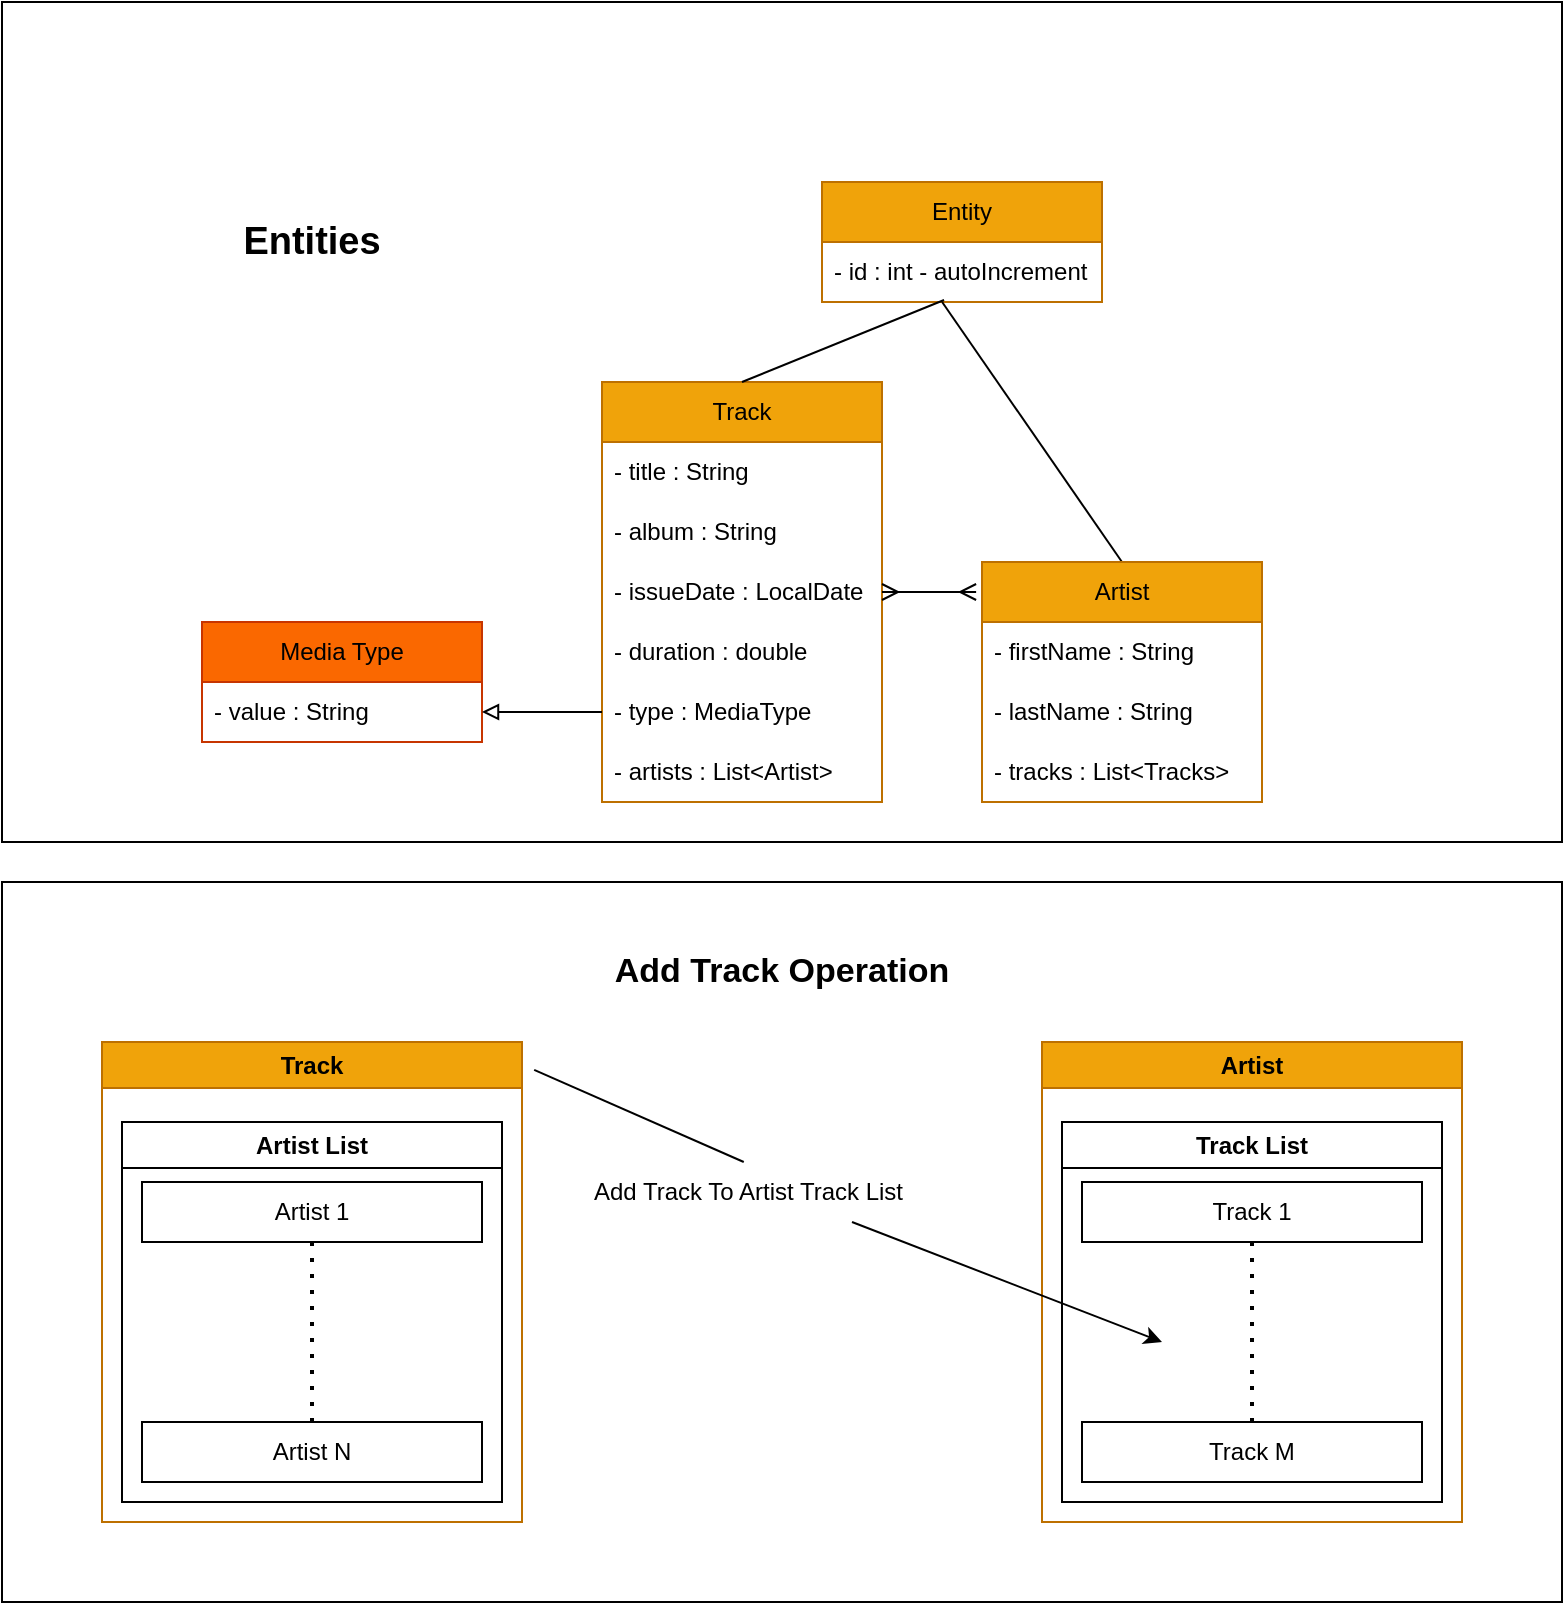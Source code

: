 <mxfile version="20.5.3" type="embed" pages="2"><diagram id="96pIlMV2filGnf8VN1NU" name="Model"><mxGraphModel dx="1073" dy="473" grid="1" gridSize="10" guides="1" tooltips="1" connect="1" arrows="1" fold="1" page="1" pageScale="1" pageWidth="850" pageHeight="1100" math="0" shadow="0"><root><mxCell id="0"/><mxCell id="1" parent="0"/><mxCell id="93" value="" style="rounded=0;whiteSpace=wrap;html=1;fontSize=17;" parent="1" vertex="1"><mxGeometry x="20" y="40" width="780" height="420" as="geometry"/></mxCell><mxCell id="92" value="" style="rounded=0;whiteSpace=wrap;html=1;fontSize=17;" parent="1" vertex="1"><mxGeometry x="20" y="480" width="780" height="360" as="geometry"/></mxCell><mxCell id="3" value="Track" style="swimlane;fontStyle=0;childLayout=stackLayout;horizontal=1;startSize=30;horizontalStack=0;resizeParent=1;resizeParentMax=0;resizeLast=0;collapsible=1;marginBottom=0;whiteSpace=wrap;html=1;fillColor=#f0a30a;fontColor=#000000;strokeColor=#BD7000;" parent="1" vertex="1"><mxGeometry x="320" y="230" width="140" height="210" as="geometry"/></mxCell><mxCell id="4" value="- title : String" style="text;strokeColor=none;fillColor=none;align=left;verticalAlign=middle;spacingLeft=4;spacingRight=4;overflow=hidden;points=[[0,0.5],[1,0.5]];portConstraint=eastwest;rotatable=0;whiteSpace=wrap;html=1;" parent="3" vertex="1"><mxGeometry y="30" width="140" height="30" as="geometry"/></mxCell><mxCell id="5" value="- album : String" style="text;strokeColor=none;fillColor=none;align=left;verticalAlign=middle;spacingLeft=4;spacingRight=4;overflow=hidden;points=[[0,0.5],[1,0.5]];portConstraint=eastwest;rotatable=0;whiteSpace=wrap;html=1;" parent="3" vertex="1"><mxGeometry y="60" width="140" height="30" as="geometry"/></mxCell><mxCell id="7" value="- issueDate : LocalDate" style="text;strokeColor=none;fillColor=none;align=left;verticalAlign=middle;spacingLeft=4;spacingRight=4;overflow=hidden;points=[[0,0.5],[1,0.5]];portConstraint=eastwest;rotatable=0;whiteSpace=wrap;html=1;" parent="3" vertex="1"><mxGeometry y="90" width="140" height="30" as="geometry"/></mxCell><mxCell id="9" value="- duration : double" style="text;strokeColor=none;fillColor=none;align=left;verticalAlign=middle;spacingLeft=4;spacingRight=4;overflow=hidden;points=[[0,0.5],[1,0.5]];portConstraint=eastwest;rotatable=0;whiteSpace=wrap;html=1;" parent="3" vertex="1"><mxGeometry y="120" width="140" height="30" as="geometry"/></mxCell><mxCell id="10" value="- type : MediaType" style="text;strokeColor=none;fillColor=none;align=left;verticalAlign=middle;spacingLeft=4;spacingRight=4;overflow=hidden;points=[[0,0.5],[1,0.5]];portConstraint=eastwest;rotatable=0;whiteSpace=wrap;html=1;" parent="3" vertex="1"><mxGeometry y="150" width="140" height="30" as="geometry"/></mxCell><mxCell id="65" value="- artists : List&amp;lt;Artist&amp;gt;" style="text;strokeColor=none;fillColor=none;align=left;verticalAlign=middle;spacingLeft=4;spacingRight=4;overflow=hidden;points=[[0,0.5],[1,0.5]];portConstraint=eastwest;rotatable=0;whiteSpace=wrap;html=1;" parent="3" vertex="1"><mxGeometry y="180" width="140" height="30" as="geometry"/></mxCell><mxCell id="19" value="Entity" style="swimlane;fontStyle=0;childLayout=stackLayout;horizontal=1;startSize=30;horizontalStack=0;resizeParent=1;resizeParentMax=0;resizeLast=0;collapsible=1;marginBottom=0;whiteSpace=wrap;html=1;fillColor=#f0a30a;fontColor=#000000;strokeColor=#BD7000;" parent="1" vertex="1"><mxGeometry x="430" y="130" width="140" height="60" as="geometry"/></mxCell><mxCell id="20" value="- id : int - autoIncrement" style="text;strokeColor=none;fillColor=none;align=left;verticalAlign=middle;spacingLeft=4;spacingRight=4;overflow=hidden;points=[[0,0.5],[1,0.5]];portConstraint=eastwest;rotatable=0;whiteSpace=wrap;html=1;" parent="19" vertex="1"><mxGeometry y="30" width="140" height="30" as="geometry"/></mxCell><mxCell id="27" value="Media Type" style="swimlane;fontStyle=0;childLayout=stackLayout;horizontal=1;startSize=30;horizontalStack=0;resizeParent=1;resizeParentMax=0;resizeLast=0;collapsible=1;marginBottom=0;whiteSpace=wrap;html=1;fillColor=#fa6800;strokeColor=#C73500;fontColor=#000000;" parent="1" vertex="1"><mxGeometry x="120" y="350" width="140" height="60" as="geometry"/></mxCell><mxCell id="28" value="- value : String" style="text;strokeColor=none;fillColor=none;align=left;verticalAlign=middle;spacingLeft=4;spacingRight=4;overflow=hidden;points=[[0,0.5],[1,0.5]];portConstraint=eastwest;rotatable=0;whiteSpace=wrap;html=1;" parent="27" vertex="1"><mxGeometry y="30" width="140" height="30" as="geometry"/></mxCell><mxCell id="40" value="" style="edgeStyle=entityRelationEdgeStyle;fontSize=12;html=1;endArrow=none;startArrow=block;rounded=0;exitX=1;exitY=0.5;exitDx=0;exitDy=0;entryX=0;entryY=0.5;entryDx=0;entryDy=0;endFill=0;startFill=0;" parent="1" source="28" target="10" edge="1"><mxGeometry width="100" height="100" relative="1" as="geometry"><mxPoint x="370" y="390" as="sourcePoint"/><mxPoint x="240" y="480" as="targetPoint"/></mxGeometry></mxCell><mxCell id="43" value="" style="endArrow=none;html=1;rounded=0;entryX=0.436;entryY=0.967;entryDx=0;entryDy=0;entryPerimeter=0;exitX=0.5;exitY=0;exitDx=0;exitDy=0;" parent="1" source="3" target="20" edge="1"><mxGeometry relative="1" as="geometry"><mxPoint x="340" y="340" as="sourcePoint"/><mxPoint x="500" y="340" as="targetPoint"/></mxGeometry></mxCell><mxCell id="44" value="" style="endArrow=none;html=1;rounded=0;entryX=0.429;entryY=1;entryDx=0;entryDy=0;entryPerimeter=0;exitX=0.5;exitY=0;exitDx=0;exitDy=0;" parent="1" source="11" target="20" edge="1"><mxGeometry relative="1" as="geometry"><mxPoint x="140" y="250" as="sourcePoint"/><mxPoint x="211.04" y="169.01" as="targetPoint"/></mxGeometry></mxCell><mxCell id="11" value="Artist" style="swimlane;fontStyle=0;childLayout=stackLayout;horizontal=1;startSize=30;horizontalStack=0;resizeParent=1;resizeParentMax=0;resizeLast=0;collapsible=1;marginBottom=0;whiteSpace=wrap;html=1;fillColor=#f0a30a;fontColor=#000000;strokeColor=#BD7000;" parent="1" vertex="1"><mxGeometry x="510" y="320" width="140" height="120" as="geometry"/></mxCell><mxCell id="12" value="- firstName : String" style="text;strokeColor=none;fillColor=none;align=left;verticalAlign=middle;spacingLeft=4;spacingRight=4;overflow=hidden;points=[[0,0.5],[1,0.5]];portConstraint=eastwest;rotatable=0;whiteSpace=wrap;html=1;" parent="11" vertex="1"><mxGeometry y="30" width="140" height="30" as="geometry"/></mxCell><mxCell id="13" value="- lastName : String" style="text;strokeColor=none;fillColor=none;align=left;verticalAlign=middle;spacingLeft=4;spacingRight=4;overflow=hidden;points=[[0,0.5],[1,0.5]];portConstraint=eastwest;rotatable=0;whiteSpace=wrap;html=1;" parent="11" vertex="1"><mxGeometry y="60" width="140" height="30" as="geometry"/></mxCell><mxCell id="66" value="- tracks : List&amp;lt;Tracks&amp;gt;" style="text;strokeColor=none;fillColor=none;align=left;verticalAlign=middle;spacingLeft=4;spacingRight=4;overflow=hidden;points=[[0,0.5],[1,0.5]];portConstraint=eastwest;rotatable=0;whiteSpace=wrap;html=1;" parent="11" vertex="1"><mxGeometry y="90" width="140" height="30" as="geometry"/></mxCell><mxCell id="67" style="edgeStyle=orthogonalEdgeStyle;rounded=0;orthogonalLoop=1;jettySize=auto;html=1;entryX=-0.021;entryY=0.125;entryDx=0;entryDy=0;entryPerimeter=0;endArrow=ERmany;endFill=0;startArrow=ERmany;startFill=0;" parent="1" source="3" target="11" edge="1"><mxGeometry relative="1" as="geometry"/></mxCell><mxCell id="70" value="Track" style="swimlane;whiteSpace=wrap;html=1;fillColor=#f0a30a;fontColor=#000000;strokeColor=#BD7000;" parent="1" vertex="1"><mxGeometry x="70" y="560" width="210" height="240" as="geometry"/></mxCell><mxCell id="72" value="Artist List" style="swimlane;whiteSpace=wrap;html=1;" parent="70" vertex="1"><mxGeometry x="10" y="40" width="190" height="190" as="geometry"/></mxCell><mxCell id="74" value="Artist 1" style="rounded=0;whiteSpace=wrap;html=1;" parent="72" vertex="1"><mxGeometry x="10" y="30" width="170" height="30" as="geometry"/></mxCell><mxCell id="75" value="Artist N" style="rounded=0;whiteSpace=wrap;html=1;" parent="72" vertex="1"><mxGeometry x="10" y="150" width="170" height="30" as="geometry"/></mxCell><mxCell id="76" value="" style="endArrow=none;dashed=1;html=1;dashPattern=1 3;strokeWidth=2;rounded=0;entryX=0.5;entryY=1;entryDx=0;entryDy=0;exitX=0.5;exitY=0;exitDx=0;exitDy=0;" parent="72" source="75" target="74" edge="1"><mxGeometry width="50" height="50" relative="1" as="geometry"><mxPoint x="90" y="140" as="sourcePoint"/><mxPoint x="120" y="70" as="targetPoint"/></mxGeometry></mxCell><mxCell id="83" value="Artist" style="swimlane;whiteSpace=wrap;html=1;fillColor=#f0a30a;fontColor=#000000;strokeColor=#BD7000;" parent="1" vertex="1"><mxGeometry x="540" y="560" width="210" height="240" as="geometry"/></mxCell><mxCell id="84" value="Track List" style="swimlane;whiteSpace=wrap;html=1;" parent="83" vertex="1"><mxGeometry x="10" y="40" width="190" height="190" as="geometry"/></mxCell><mxCell id="85" value="Track 1" style="rounded=0;whiteSpace=wrap;html=1;" parent="84" vertex="1"><mxGeometry x="10" y="30" width="170" height="30" as="geometry"/></mxCell><mxCell id="86" value="Track M" style="rounded=0;whiteSpace=wrap;html=1;" parent="84" vertex="1"><mxGeometry x="10" y="150" width="170" height="30" as="geometry"/></mxCell><mxCell id="87" value="" style="endArrow=none;dashed=1;html=1;dashPattern=1 3;strokeWidth=2;rounded=0;entryX=0.5;entryY=1;entryDx=0;entryDy=0;exitX=0.5;exitY=0;exitDx=0;exitDy=0;" parent="84" source="86" target="85" edge="1"><mxGeometry width="50" height="50" relative="1" as="geometry"><mxPoint x="90" y="140" as="sourcePoint"/><mxPoint x="120" y="70" as="targetPoint"/></mxGeometry></mxCell><mxCell id="88" value="" style="endArrow=classic;html=1;rounded=0;startArrow=none;exitX=0.587;exitY=1;exitDx=0;exitDy=0;exitPerimeter=0;" parent="1" source="89" edge="1"><mxGeometry width="50" height="50" relative="1" as="geometry"><mxPoint x="430" y="650" as="sourcePoint"/><mxPoint x="600" y="710" as="targetPoint"/></mxGeometry></mxCell><mxCell id="89" value="Add Track To Artist Track List" style="text;strokeColor=none;fillColor=none;align=left;verticalAlign=middle;spacingLeft=4;spacingRight=4;overflow=hidden;points=[[0,0.5],[1,0.5]];portConstraint=eastwest;rotatable=0;whiteSpace=wrap;html=1;" parent="1" vertex="1"><mxGeometry x="310" y="620" width="230" height="30" as="geometry"/></mxCell><mxCell id="90" value="" style="endArrow=none;html=1;rounded=0;exitX=1.029;exitY=0.058;exitDx=0;exitDy=0;exitPerimeter=0;" parent="1" source="70" target="89" edge="1"><mxGeometry width="50" height="50" relative="1" as="geometry"><mxPoint x="286.09" y="573.92" as="sourcePoint"/><mxPoint x="600" y="710" as="targetPoint"/></mxGeometry></mxCell><mxCell id="91" value="Add Track Operation" style="text;strokeColor=none;fillColor=none;align=center;verticalAlign=middle;spacingLeft=4;spacingRight=4;overflow=hidden;points=[[0,0.5],[1,0.5]];portConstraint=eastwest;rotatable=0;whiteSpace=wrap;html=1;fontStyle=1;fontSize=17;" parent="1" vertex="1"><mxGeometry x="295" y="510" width="230" height="30" as="geometry"/></mxCell><mxCell id="94" value="&lt;b style=&quot;font-size: 19px;&quot;&gt;&lt;font style=&quot;font-size: 19px;&quot;&gt;Entities&lt;/font&gt;&lt;/b&gt;" style="text;html=1;strokeColor=none;fillColor=none;align=center;verticalAlign=middle;whiteSpace=wrap;rounded=0;fontSize=19;" parent="1" vertex="1"><mxGeometry x="145" y="145" width="60" height="30" as="geometry"/></mxCell></root></mxGraphModel></diagram><diagram id="X1kyw-oX3YkKoM8FisD_" name="SSL Flow"><mxGraphModel dx="2383" dy="674" grid="1" gridSize="10" guides="1" tooltips="1" connect="1" arrows="1" fold="1" page="1" pageScale="1" pageWidth="850" pageHeight="1100" math="0" shadow="0"><root><mxCell id="0"/><mxCell id="1" parent="0"/><mxCell id="f22XPWkQppAkKNgZ5ucG-26" value="" style="whiteSpace=wrap;html=1;aspect=fixed;labelBackgroundColor=none;strokeWidth=1;fontSize=20;fontColor=#FFFFFF;fillColor=#000000;gradientColor=none;" vertex="1" parent="1"><mxGeometry x="-5" y="30" width="750" height="750" as="geometry"/></mxCell><mxCell id="f22XPWkQppAkKNgZ5ucG-1" value="Client" style="rounded=1;whiteSpace=wrap;html=1;fillColor=#60a917;fontColor=#ffffff;strokeColor=#2D7600;fontSize=20;" vertex="1" parent="1"><mxGeometry x="30" y="120" width="130" height="340" as="geometry"/></mxCell><mxCell id="f22XPWkQppAkKNgZ5ucG-2" value="Server" style="rounded=1;whiteSpace=wrap;html=1;fillColor=#0050ef;fontColor=#ffffff;strokeColor=#001DBC;fontSize=20;" vertex="1" parent="1"><mxGeometry x="590" y="110" width="130" height="350" as="geometry"/></mxCell><mxCell id="f22XPWkQppAkKNgZ5ucG-6" value="&lt;font color=&quot;#ffffff&quot; style=&quot;font-size: 18px;&quot;&gt;&lt;ol style=&quot;box-sizing: border-box; margin-top: 0px; margin-bottom: 10px; list-style: none; counter-reset: item 0; font-family: Raleway, sans-serif;&quot;&gt;&lt;li style=&quot;box-sizing: border-box;&quot;&gt;1 The client provides a list of possible SSL versions and cipher suites to use&lt;/li&gt;&lt;li style=&quot;box-sizing: border-box;&quot;&gt;2- The server agrees on a particular SSL version and cipher suite, responding with its certificate&lt;/li&gt;&lt;li style=&quot;box-sizing: border-box;&quot;&gt;3- The client extracts the public key from the certificate and responds with an encrypted “pre-master key”&lt;/li&gt;&lt;li style=&quot;box-sizing: border-box;&quot;&gt;4- The server decrypts the “pre-master key” using its private key&lt;/li&gt;&lt;li style=&quot;box-sizing: border-box;&quot;&gt;5- Client and server compute a “shared secret” using the exchanged “pre-master key”&lt;/li&gt;&lt;li style=&quot;box-sizing: border-box;&quot;&gt;6- Client and server exchange messages confirming the successful encryption and decryption using the “shared secret”&lt;/li&gt;&lt;/ol&gt;&lt;/font&gt;" style="rounded=0;whiteSpace=wrap;html=1;fontSize=15;align=left;" vertex="1" parent="1"><mxGeometry x="-30" y="490" width="880" height="250" as="geometry"/></mxCell><mxCell id="f22XPWkQppAkKNgZ5ucG-9" value="" style="html=1;shadow=0;dashed=0;align=center;verticalAlign=middle;shape=mxgraph.arrows2.arrow;dy=0.6;dx=40;flipH=1;notch=0;labelBackgroundColor=none;fontSize=20;fontColor=#ffffff;strokeWidth=1;fillColor=#0050ef;strokeColor=#001DBC;" vertex="1" parent="1"><mxGeometry x="170" y="180" width="400" height="30" as="geometry"/></mxCell><mxCell id="f22XPWkQppAkKNgZ5ucG-10" value="" style="html=1;shadow=0;dashed=0;align=center;verticalAlign=middle;shape=mxgraph.arrows2.arrow;dy=0.6;dx=40;notch=0;labelBackgroundColor=none;fontSize=20;fontColor=#ffffff;strokeWidth=1;fillColor=#60a917;strokeColor=#2D7600;" vertex="1" parent="1"><mxGeometry x="170" y="130" width="400" height="30" as="geometry"/></mxCell><mxCell id="f22XPWkQppAkKNgZ5ucG-15" value="Step # 1" style="text;html=1;align=center;verticalAlign=middle;resizable=0;points=[];autosize=1;fontSize=20;fillColor=#647687;fontColor=#ffffff;strokeColor=#314354;" vertex="1" parent="1"><mxGeometry x="305" y="125" width="100" height="40" as="geometry"/></mxCell><mxCell id="f22XPWkQppAkKNgZ5ucG-16" value="Step # 2" style="text;html=1;align=center;verticalAlign=middle;resizable=0;points=[];autosize=1;fontSize=20;fillColor=#647687;fontColor=#ffffff;strokeColor=#314354;" vertex="1" parent="1"><mxGeometry x="304" y="170" width="100" height="40" as="geometry"/></mxCell><mxCell id="f22XPWkQppAkKNgZ5ucG-17" value="" style="html=1;shadow=0;dashed=0;align=center;verticalAlign=middle;shape=mxgraph.arrows2.arrow;dy=0.6;dx=40;flipH=1;notch=0;labelBackgroundColor=none;fontSize=20;fontColor=#ffffff;strokeWidth=1;fillColor=#0050ef;strokeColor=#001DBC;" vertex="1" parent="1"><mxGeometry x="170" y="285" width="400" height="30" as="geometry"/></mxCell><mxCell id="f22XPWkQppAkKNgZ5ucG-18" value="" style="html=1;shadow=0;dashed=0;align=center;verticalAlign=middle;shape=mxgraph.arrows2.arrow;dy=0.6;dx=40;notch=0;labelBackgroundColor=none;fontSize=20;fontColor=#ffffff;strokeWidth=1;fillColor=#60a917;strokeColor=#2D7600;" vertex="1" parent="1"><mxGeometry x="170" y="235" width="400" height="30" as="geometry"/></mxCell><mxCell id="f22XPWkQppAkKNgZ5ucG-19" value="Step # 3" style="text;html=1;align=center;verticalAlign=middle;resizable=0;points=[];autosize=1;fontSize=20;fillColor=#647687;fontColor=#ffffff;strokeColor=#314354;" vertex="1" parent="1"><mxGeometry x="305" y="230" width="100" height="40" as="geometry"/></mxCell><mxCell id="f22XPWkQppAkKNgZ5ucG-20" value="Step # 4" style="text;html=1;align=center;verticalAlign=middle;resizable=0;points=[];autosize=1;fontSize=20;fillColor=#647687;fontColor=#ffffff;strokeColor=#314354;" vertex="1" parent="1"><mxGeometry x="304" y="275" width="100" height="40" as="geometry"/></mxCell><mxCell id="f22XPWkQppAkKNgZ5ucG-21" value="" style="html=1;shadow=0;dashed=0;align=center;verticalAlign=middle;shape=mxgraph.arrows2.arrow;dy=0.6;dx=40;flipH=1;notch=0;labelBackgroundColor=none;fontSize=20;fontColor=#ffffff;strokeWidth=1;fillColor=#0050ef;strokeColor=#001DBC;" vertex="1" parent="1"><mxGeometry x="170" y="405" width="400" height="30" as="geometry"/></mxCell><mxCell id="f22XPWkQppAkKNgZ5ucG-22" value="" style="html=1;shadow=0;dashed=0;align=center;verticalAlign=middle;shape=mxgraph.arrows2.arrow;dy=0.6;dx=40;notch=0;labelBackgroundColor=none;fontSize=20;fontColor=#ffffff;strokeWidth=1;fillColor=#60a917;strokeColor=#2D7600;" vertex="1" parent="1"><mxGeometry x="170" y="355" width="400" height="30" as="geometry"/></mxCell><mxCell id="f22XPWkQppAkKNgZ5ucG-23" value="Step # 5" style="text;html=1;align=center;verticalAlign=middle;resizable=0;points=[];autosize=1;fontSize=20;fillColor=#647687;fontColor=#ffffff;strokeColor=#314354;" vertex="1" parent="1"><mxGeometry x="305" y="350" width="100" height="40" as="geometry"/></mxCell><mxCell id="f22XPWkQppAkKNgZ5ucG-24" value="Step # 6" style="text;html=1;align=center;verticalAlign=middle;resizable=0;points=[];autosize=1;fontSize=20;fillColor=#647687;fontColor=#ffffff;strokeColor=#314354;" vertex="1" parent="1"><mxGeometry x="304" y="395" width="100" height="40" as="geometry"/></mxCell></root></mxGraphModel></diagram></mxfile>